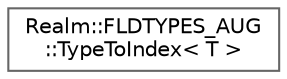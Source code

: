 digraph "Graphical Class Hierarchy"
{
 // LATEX_PDF_SIZE
  bgcolor="transparent";
  edge [fontname=Helvetica,fontsize=10,labelfontname=Helvetica,labelfontsize=10];
  node [fontname=Helvetica,fontsize=10,shape=box,height=0.2,width=0.4];
  rankdir="LR";
  Node0 [id="Node000000",label="Realm::FLDTYPES_AUG\l::TypeToIndex\< T \>",height=0.2,width=0.4,color="grey40", fillcolor="white", style="filled",URL="$structRealm_1_1FLDTYPES__AUG_1_1TypeToIndex.html",tooltip=" "];
}
